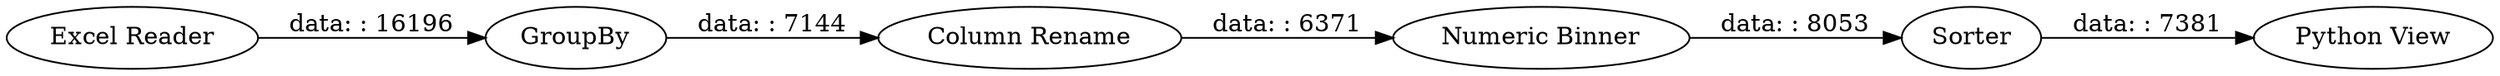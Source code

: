 digraph {
	"2712615691375210570_29" [label="Column Rename"]
	"2712615691375210570_28" [label=GroupBy]
	"2712615691375210570_1" [label="Excel Reader"]
	"2712615691375210570_27" [label="Python View"]
	"2712615691375210570_30" [label="Numeric Binner"]
	"2712615691375210570_32" [label=Sorter]
	"2712615691375210570_28" -> "2712615691375210570_29" [label="data: : 7144"]
	"2712615691375210570_29" -> "2712615691375210570_30" [label="data: : 6371"]
	"2712615691375210570_1" -> "2712615691375210570_28" [label="data: : 16196"]
	"2712615691375210570_30" -> "2712615691375210570_32" [label="data: : 8053"]
	"2712615691375210570_32" -> "2712615691375210570_27" [label="data: : 7381"]
	rankdir=LR
}
